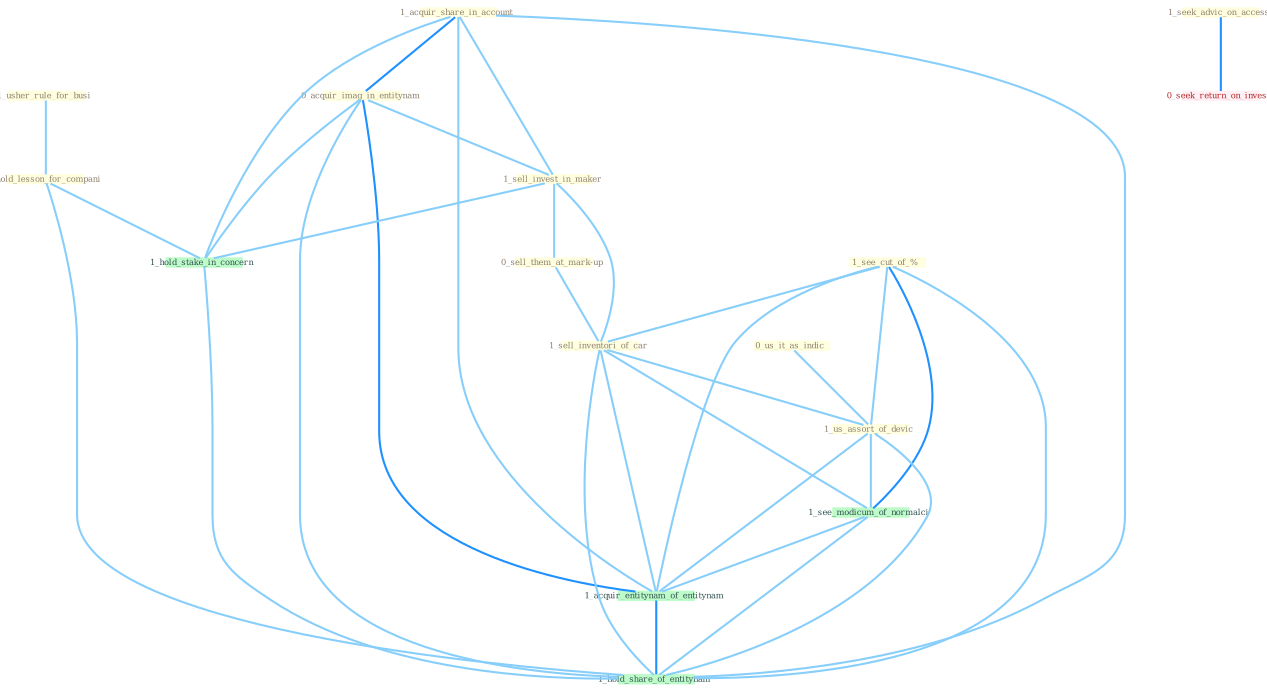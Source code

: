 Graph G{ 
    node
    [shape=polygon,style=filled,width=.5,height=.06,color="#BDFCC9",fixedsize=true,fontsize=4,
    fontcolor="#2f4f4f"];
    {node
    [color="#ffffe0", fontcolor="#8b7d6b"] "1_usher_rule_for_busi " "1_seek_advic_on_access " "1_see_cut_of_% " "1_hold_lesson_for_compani " "1_acquir_share_in_account " "0_acquir_imag_in_entitynam " "1_sell_invest_in_maker " "0_sell_them_at_mark-up " "0_us_it_as_indic " "1_sell_inventori_of_car " "1_us_assort_of_devic "}
{node [color="#fff0f5", fontcolor="#b22222"] "0_seek_return_on_invest "}
edge [color="#B0E2FF"];

	"1_usher_rule_for_busi " -- "1_hold_lesson_for_compani " [w="1", color="#87cefa" ];
	"1_seek_advic_on_access " -- "0_seek_return_on_invest " [w="2", color="#1e90ff" , len=0.8];
	"1_see_cut_of_% " -- "1_sell_inventori_of_car " [w="1", color="#87cefa" ];
	"1_see_cut_of_% " -- "1_us_assort_of_devic " [w="1", color="#87cefa" ];
	"1_see_cut_of_% " -- "1_see_modicum_of_normalci " [w="2", color="#1e90ff" , len=0.8];
	"1_see_cut_of_% " -- "1_acquir_entitynam_of_entitynam " [w="1", color="#87cefa" ];
	"1_see_cut_of_% " -- "1_hold_share_of_entitynam " [w="1", color="#87cefa" ];
	"1_hold_lesson_for_compani " -- "1_hold_stake_in_concern " [w="1", color="#87cefa" ];
	"1_hold_lesson_for_compani " -- "1_hold_share_of_entitynam " [w="1", color="#87cefa" ];
	"1_acquir_share_in_account " -- "0_acquir_imag_in_entitynam " [w="2", color="#1e90ff" , len=0.8];
	"1_acquir_share_in_account " -- "1_sell_invest_in_maker " [w="1", color="#87cefa" ];
	"1_acquir_share_in_account " -- "1_hold_stake_in_concern " [w="1", color="#87cefa" ];
	"1_acquir_share_in_account " -- "1_acquir_entitynam_of_entitynam " [w="1", color="#87cefa" ];
	"1_acquir_share_in_account " -- "1_hold_share_of_entitynam " [w="1", color="#87cefa" ];
	"0_acquir_imag_in_entitynam " -- "1_sell_invest_in_maker " [w="1", color="#87cefa" ];
	"0_acquir_imag_in_entitynam " -- "1_hold_stake_in_concern " [w="1", color="#87cefa" ];
	"0_acquir_imag_in_entitynam " -- "1_acquir_entitynam_of_entitynam " [w="2", color="#1e90ff" , len=0.8];
	"0_acquir_imag_in_entitynam " -- "1_hold_share_of_entitynam " [w="1", color="#87cefa" ];
	"1_sell_invest_in_maker " -- "0_sell_them_at_mark-up " [w="1", color="#87cefa" ];
	"1_sell_invest_in_maker " -- "1_sell_inventori_of_car " [w="1", color="#87cefa" ];
	"1_sell_invest_in_maker " -- "1_hold_stake_in_concern " [w="1", color="#87cefa" ];
	"0_sell_them_at_mark-up " -- "1_sell_inventori_of_car " [w="1", color="#87cefa" ];
	"0_us_it_as_indic " -- "1_us_assort_of_devic " [w="1", color="#87cefa" ];
	"1_sell_inventori_of_car " -- "1_us_assort_of_devic " [w="1", color="#87cefa" ];
	"1_sell_inventori_of_car " -- "1_see_modicum_of_normalci " [w="1", color="#87cefa" ];
	"1_sell_inventori_of_car " -- "1_acquir_entitynam_of_entitynam " [w="1", color="#87cefa" ];
	"1_sell_inventori_of_car " -- "1_hold_share_of_entitynam " [w="1", color="#87cefa" ];
	"1_us_assort_of_devic " -- "1_see_modicum_of_normalci " [w="1", color="#87cefa" ];
	"1_us_assort_of_devic " -- "1_acquir_entitynam_of_entitynam " [w="1", color="#87cefa" ];
	"1_us_assort_of_devic " -- "1_hold_share_of_entitynam " [w="1", color="#87cefa" ];
	"1_hold_stake_in_concern " -- "1_hold_share_of_entitynam " [w="1", color="#87cefa" ];
	"1_see_modicum_of_normalci " -- "1_acquir_entitynam_of_entitynam " [w="1", color="#87cefa" ];
	"1_see_modicum_of_normalci " -- "1_hold_share_of_entitynam " [w="1", color="#87cefa" ];
	"1_acquir_entitynam_of_entitynam " -- "1_hold_share_of_entitynam " [w="2", color="#1e90ff" , len=0.8];
}